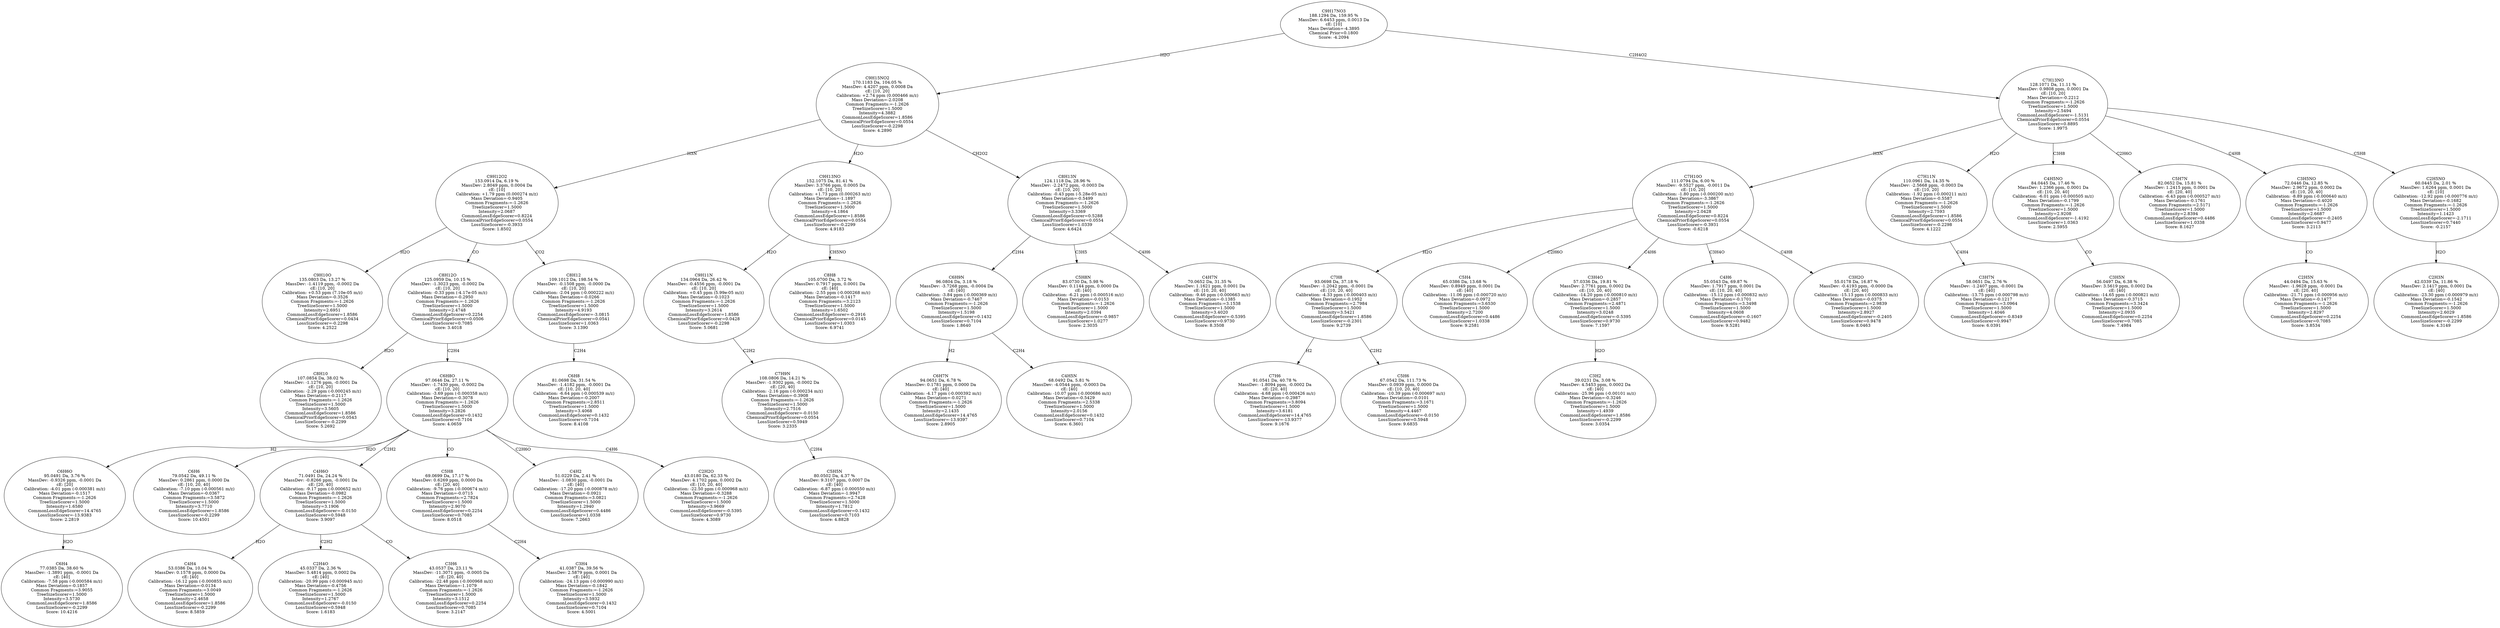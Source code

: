 strict digraph {
v1 [label="C9H10O\n135.0803 Da, 13.27 %\nMassDev: -1.4119 ppm, -0.0002 Da\ncE: [10, 20]\nCalibration: +0.53 ppm (7.10e-05 m/z)\nMass Deviation=-0.3526\nCommon Fragments:=-1.2626\nTreeSizeScorer=1.5000\nIntensity=2.6951\nCommonLossEdgeScorer=1.8586\nChemicalPriorEdgeScorer=0.0434\nLossSizeScorer=-0.2298\nScore: 4.2522"];
v2 [label="C8H10\n107.0854 Da, 38.02 %\nMassDev: -1.1276 ppm, -0.0001 Da\ncE: [10, 20]\nCalibration: -2.29 ppm (-0.000245 m/z)\nMass Deviation=-0.2117\nCommon Fragments:=-1.2626\nTreeSizeScorer=1.5000\nIntensity=3.5605\nCommonLossEdgeScorer=1.8586\nChemicalPriorEdgeScorer=0.0543\nLossSizeScorer=-0.2299\nScore: 5.2692"];
v3 [label="C6H4\n77.0385 Da, 38.60 %\nMassDev: -1.3891 ppm, -0.0001 Da\ncE: [40]\nCalibration: -7.58 ppm (-0.000584 m/z)\nMass Deviation=-0.1857\nCommon Fragments:=3.9055\nTreeSizeScorer=1.5000\nIntensity=3.5730\nCommonLossEdgeScorer=1.8586\nLossSizeScorer=-0.2299\nScore: 10.4216"];
v4 [label="C6H6O\n95.0491 Da, 3.76 %\nMassDev: -0.9326 ppm, -0.0001 Da\ncE: [20]\nCalibration: -4.01 ppm (-0.000381 m/z)\nMass Deviation=-0.1517\nCommon Fragments:=-1.2626\nTreeSizeScorer=1.5000\nIntensity=1.6580\nCommonLossEdgeScorer=14.4765\nLossSizeScorer=-13.9383\nScore: 2.2819"];
v5 [label="C6H6\n79.0542 Da, 49.11 %\nMassDev: 0.2861 ppm, 0.0000 Da\ncE: [10, 20, 40]\nCalibration: -7.10 ppm (-0.000561 m/z)\nMass Deviation=-0.0367\nCommon Fragments:=3.5872\nTreeSizeScorer=1.5000\nIntensity=3.7710\nCommonLossEdgeScorer=1.8586\nLossSizeScorer=-0.2299\nScore: 10.4501"];
v6 [label="C4H4\n53.0386 Da, 10.04 %\nMassDev: 0.1578 ppm, 0.0000 Da\ncE: [40]\nCalibration: -16.12 ppm (-0.000855 m/z)\nMass Deviation=-0.0134\nCommon Fragments:=3.0049\nTreeSizeScorer=1.5000\nIntensity=2.4658\nCommonLossEdgeScorer=1.8586\nLossSizeScorer=-0.2299\nScore: 8.5859"];
v7 [label="C2H4O\n45.0337 Da, 2.36 %\nMassDev: 5.4814 ppm, 0.0002 Da\ncE: [40]\nCalibration: -20.99 ppm (-0.000945 m/z)\nMass Deviation=-0.4756\nCommon Fragments:=-1.2626\nTreeSizeScorer=1.5000\nIntensity=1.2767\nCommonLossEdgeScorer=-0.0150\nLossSizeScorer=0.5948\nScore: 1.6183"];
v8 [label="C3H6\n43.0537 Da, 23.11 %\nMassDev: -11.3071 ppm, -0.0005 Da\ncE: [20, 40]\nCalibration: -22.48 ppm (-0.000968 m/z)\nMass Deviation=-1.1079\nCommon Fragments:=-1.2626\nTreeSizeScorer=1.5000\nIntensity=3.1512\nCommonLossEdgeScorer=0.2254\nLossSizeScorer=0.7085\nScore: 3.2147"];
v9 [label="C4H6O\n71.0491 Da, 24.24 %\nMassDev: -0.8266 ppm, -0.0001 Da\ncE: [20, 40]\nCalibration: -9.17 ppm (-0.000652 m/z)\nMass Deviation=-0.0982\nCommon Fragments:=-1.2626\nTreeSizeScorer=1.5000\nIntensity=3.1906\nCommonLossEdgeScorer=-0.0150\nLossSizeScorer=0.5948\nScore: 3.9097"];
v10 [label="C3H4\n41.0387 Da, 39.56 %\nMassDev: 2.5879 ppm, 0.0001 Da\ncE: [40]\nCalibration: -24.13 ppm (-0.000990 m/z)\nMass Deviation=-0.1842\nCommon Fragments:=-1.2626\nTreeSizeScorer=1.5000\nIntensity=3.5932\nCommonLossEdgeScorer=0.1432\nLossSizeScorer=0.7104\nScore: 4.5001"];
v11 [label="C5H8\n69.0699 Da, 17.17 %\nMassDev: 0.6269 ppm, 0.0000 Da\ncE: [20, 40]\nCalibration: -9.76 ppm (-0.000674 m/z)\nMass Deviation=-0.0715\nCommon Fragments:=2.7824\nTreeSizeScorer=1.5000\nIntensity=2.9070\nCommonLossEdgeScorer=0.2254\nLossSizeScorer=0.7085\nScore: 8.0518"];
v12 [label="C4H2\n51.0229 Da, 2.41 %\nMassDev: -1.0830 ppm, -0.0001 Da\ncE: [40]\nCalibration: -17.20 ppm (-0.000878 m/z)\nMass Deviation=-0.0921\nCommon Fragments:=3.0821\nTreeSizeScorer=1.5000\nIntensity=1.2940\nCommonLossEdgeScorer=0.4486\nLossSizeScorer=1.0338\nScore: 7.2663"];
v13 [label="C2H2O\n43.0180 Da, 62.33 %\nMassDev: 4.1702 ppm, 0.0002 Da\ncE: [10, 20, 40]\nCalibration: -22.50 ppm (-0.000968 m/z)\nMass Deviation=-0.3288\nCommon Fragments:=-1.2626\nTreeSizeScorer=1.5000\nIntensity=3.9669\nCommonLossEdgeScorer=-0.5395\nLossSizeScorer=0.9730\nScore: 4.3089"];
v14 [label="C6H8O\n97.0646 Da, 27.11 %\nMassDev: -1.7430 ppm, -0.0002 Da\ncE: [10, 20]\nCalibration: -3.69 ppm (-0.000358 m/z)\nMass Deviation=-0.3078\nCommon Fragments:=-1.2626\nTreeSizeScorer=1.5000\nIntensity=3.2826\nCommonLossEdgeScorer=0.1432\nLossSizeScorer=0.7104\nScore: 4.0659"];
v15 [label="C8H12O\n125.0959 Da, 10.15 %\nMassDev: -1.3023 ppm, -0.0002 Da\ncE: [10, 20]\nCalibration: -0.33 ppm (-4.17e-05 m/z)\nMass Deviation=-0.2950\nCommon Fragments:=-1.2626\nTreeSizeScorer=1.5000\nIntensity=2.4748\nCommonLossEdgeScorer=0.2254\nChemicalPriorEdgeScorer=0.0506\nLossSizeScorer=0.7085\nScore: 3.4018"];
v16 [label="C6H8\n81.0698 Da, 31.54 %\nMassDev: -1.4182 ppm, -0.0001 Da\ncE: [10, 20, 40]\nCalibration: -6.64 ppm (-0.000539 m/z)\nMass Deviation=-0.2007\nCommon Fragments:=2.8511\nTreeSizeScorer=1.5000\nIntensity=3.4068\nCommonLossEdgeScorer=0.1432\nLossSizeScorer=0.7104\nScore: 8.4108"];
v17 [label="C8H12\n109.1012 Da, 198.54 %\nMassDev: -0.1508 ppm, -0.0000 Da\ncE: [10, 20]\nCalibration: -2.04 ppm (-0.000222 m/z)\nMass Deviation=-0.0266\nCommon Fragments:=-1.2626\nTreeSizeScorer=1.5000\nIntensity=4.9193\nCommonLossEdgeScorer=-3.0815\nChemicalPriorEdgeScorer=0.0541\nLossSizeScorer=1.0363\nScore: 3.1390"];
v18 [label="C9H12O2\n153.0914 Da, 6.19 %\nMassDev: 2.8049 ppm, 0.0004 Da\ncE: [10]\nCalibration: +1.79 ppm (0.000274 m/z)\nMass Deviation=-0.9405\nCommon Fragments:=-1.2626\nTreeSizeScorer=1.5000\nIntensity=2.0687\nCommonLossEdgeScorer=0.8224\nChemicalPriorEdgeScorer=0.0554\nLossSizeScorer=-0.3933\nScore: 1.8502"];
v19 [label="C5H5N\n80.0502 Da, 4.37 %\nMassDev: 9.3107 ppm, 0.0007 Da\ncE: [40]\nCalibration: -6.87 ppm (-0.000550 m/z)\nMass Deviation=-1.9947\nCommon Fragments:=2.7428\nTreeSizeScorer=1.5000\nIntensity=1.7812\nCommonLossEdgeScorer=0.1432\nLossSizeScorer=0.7103\nScore: 4.8828"];
v20 [label="C7H9N\n108.0806 Da, 14.21 %\nMassDev: -1.9302 ppm, -0.0002 Da\ncE: [20, 40]\nCalibration: -2.16 ppm (-0.000234 m/z)\nMass Deviation=-0.3908\nCommon Fragments:=-1.2626\nTreeSizeScorer=1.5000\nIntensity=2.7516\nCommonLossEdgeScorer=-0.0150\nChemicalPriorEdgeScorer=0.0554\nLossSizeScorer=0.5949\nScore: 3.2335"];
v21 [label="C9H11N\n134.0964 Da, 26.42 %\nMassDev: -0.4556 ppm, -0.0001 Da\ncE: [10, 20]\nCalibration: +0.45 ppm (5.99e-05 m/z)\nMass Deviation=-0.1023\nCommon Fragments:=-1.2626\nTreeSizeScorer=1.5000\nIntensity=3.2614\nCommonLossEdgeScorer=1.8586\nChemicalPriorEdgeScorer=0.0428\nLossSizeScorer=-0.2298\nScore: 5.0681"];
v22 [label="C8H8\n105.0700 Da, 3.72 %\nMassDev: 0.7917 ppm, 0.0001 Da\ncE: [40]\nCalibration: -2.55 ppm (-0.000268 m/z)\nMass Deviation=-0.1417\nCommon Fragments:=3.2123\nTreeSizeScorer=1.5000\nIntensity=1.6502\nCommonLossEdgeScorer=-0.2916\nChemicalPriorEdgeScorer=0.0145\nLossSizeScorer=1.0303\nScore: 6.9741"];
v23 [label="C9H13NO\n152.1075 Da, 81.41 %\nMassDev: 3.3766 ppm, 0.0005 Da\ncE: [10, 20]\nCalibration: +1.73 ppm (0.000263 m/z)\nMass Deviation=-1.1897\nCommon Fragments:=-1.2626\nTreeSizeScorer=1.5000\nIntensity=4.1864\nCommonLossEdgeScorer=1.8586\nChemicalPriorEdgeScorer=0.0554\nLossSizeScorer=-0.2299\nScore: 4.9183"];
v24 [label="C6H7N\n94.0651 Da, 6.78 %\nMassDev: 0.1781 ppm, 0.0000 Da\ncE: [40]\nCalibration: -4.17 ppm (-0.000392 m/z)\nMass Deviation=-0.0271\nCommon Fragments:=-1.2626\nTreeSizeScorer=1.5000\nIntensity=2.1435\nCommonLossEdgeScorer=14.4765\nLossSizeScorer=-13.9397\nScore: 2.8905"];
v25 [label="C4H5N\n68.0492 Da, 5.81 %\nMassDev: -4.0544 ppm, -0.0003 Da\ncE: [40]\nCalibration: -10.07 ppm (-0.000686 m/z)\nMass Deviation=-0.5429\nCommon Fragments:=2.5338\nTreeSizeScorer=1.5000\nIntensity=2.0156\nCommonLossEdgeScorer=0.1432\nLossSizeScorer=0.7104\nScore: 6.3601"];
v26 [label="C6H9N\n96.0804 Da, 3.18 %\nMassDev: -3.7268 ppm, -0.0004 Da\ncE: [40]\nCalibration: -3.84 ppm (-0.000369 m/z)\nMass Deviation=-0.7467\nCommon Fragments:=-1.2626\nTreeSizeScorer=1.5000\nIntensity=1.5198\nCommonLossEdgeScorer=0.1432\nLossSizeScorer=0.7104\nScore: 1.8640"];
v27 [label="C5H8N\n83.0730 Da, 5.98 %\nMassDev: 0.1144 ppm, 0.0000 Da\ncE: [40]\nCalibration: -6.21 ppm (-0.000516 m/z)\nMass Deviation=-0.0153\nCommon Fragments:=-1.2626\nTreeSizeScorer=1.5000\nIntensity=2.0394\nCommonLossEdgeScorer=-0.9857\nLossSizeScorer=1.0277\nScore: 2.3035"];
v28 [label="C4H7N\n70.0652 Da, 31.35 %\nMassDev: 1.1621 ppm, 0.0001 Da\ncE: [10, 20, 40]\nCalibration: -9.46 ppm (-0.000663 m/z)\nMass Deviation=-0.1385\nCommon Fragments:=3.1538\nTreeSizeScorer=1.5000\nIntensity=3.4020\nCommonLossEdgeScorer=-0.5395\nLossSizeScorer=0.9730\nScore: 8.3508"];
v29 [label="C8H13N\n124.1118 Da, 28.96 %\nMassDev: -2.2472 ppm, -0.0003 Da\ncE: [10, 20]\nCalibration: -0.43 ppm (-5.28e-05 m/z)\nMass Deviation=-0.5499\nCommon Fragments:=-1.2626\nTreeSizeScorer=1.5000\nIntensity=3.3369\nCommonLossEdgeScorer=0.5288\nChemicalPriorEdgeScorer=0.0554\nLossSizeScorer=1.0339\nScore: 4.6424"];
v30 [label="C9H15NO2\n170.1183 Da, 104.05 %\nMassDev: 4.4207 ppm, 0.0008 Da\ncE: [10, 20]\nCalibration: +2.74 ppm (0.000466 m/z)\nMass Deviation=-2.0208\nCommon Fragments:=-1.2626\nTreeSizeScorer=1.5000\nIntensity=4.3882\nCommonLossEdgeScorer=1.8586\nChemicalPriorEdgeScorer=0.0554\nLossSizeScorer=-0.2298\nScore: 4.2890"];
v31 [label="C7H6\n91.0541 Da, 40.78 %\nMassDev: -1.8094 ppm, -0.0002 Da\ncE: [20, 40]\nCalibration: -4.68 ppm (-0.000426 m/z)\nMass Deviation=-0.2987\nCommon Fragments:=3.8094\nTreeSizeScorer=1.5000\nIntensity=3.6181\nCommonLossEdgeScorer=14.4765\nLossSizeScorer=-13.9377\nScore: 9.1676"];
v32 [label="C5H6\n67.0542 Da, 111.73 %\nMassDev: 0.0939 ppm, 0.0000 Da\ncE: [10, 20, 40]\nCalibration: -10.39 ppm (-0.000697 m/z)\nMass Deviation=-0.0101\nCommon Fragments:=3.1671\nTreeSizeScorer=1.5000\nIntensity=4.4467\nCommonLossEdgeScorer=-0.0150\nLossSizeScorer=0.5948\nScore: 9.6835"];
v33 [label="C7H8\n93.0698 Da, 37.18 %\nMassDev: -1.2042 ppm, -0.0001 Da\ncE: [10, 20, 40]\nCalibration: -4.33 ppm (-0.000403 m/z)\nMass Deviation=-0.1952\nCommon Fragments:=2.7984\nTreeSizeScorer=1.5000\nIntensity=3.5421\nCommonLossEdgeScorer=1.8586\nLossSizeScorer=-0.2301\nScore: 9.2739"];
v34 [label="C5H4\n65.0386 Da, 13.68 %\nMassDev: 0.8949 ppm, 0.0001 Da\ncE: [40]\nCalibration: -11.06 ppm (-0.000720 m/z)\nMass Deviation=-0.0972\nCommon Fragments:=3.6530\nTreeSizeScorer=1.5000\nIntensity=2.7200\nCommonLossEdgeScorer=0.4486\nLossSizeScorer=1.0338\nScore: 9.2581"];
v35 [label="C3H2\n39.0231 Da, 3.08 %\nMassDev: 4.5453 ppm, 0.0002 Da\ncE: [40]\nCalibration: -25.96 ppm (-0.00101 m/z)\nMass Deviation=-0.3246\nCommon Fragments:=-1.2626\nTreeSizeScorer=1.5000\nIntensity=1.4939\nCommonLossEdgeScorer=1.8586\nLossSizeScorer=-0.2299\nScore: 3.0354"];
v36 [label="C3H4O\n57.0336 Da, 19.81 %\nMassDev: 2.7761 ppm, 0.0002 Da\ncE: [10, 20, 40]\nCalibration: -14.20 ppm (-0.000810 m/z)\nMass Deviation=-0.2857\nCommon Fragments:=2.4871\nTreeSizeScorer=1.5000\nIntensity=3.0248\nCommonLossEdgeScorer=-0.5395\nLossSizeScorer=0.9730\nScore: 7.1597"];
v37 [label="C4H6\n55.0543 Da, 69.87 %\nMassDev: 1.7917 ppm, 0.0001 Da\ncE: [10, 20, 40]\nCalibration: -15.12 ppm (-0.000832 m/z)\nMass Deviation=-0.1701\nCommon Fragments:=3.3498\nTreeSizeScorer=1.5000\nIntensity=4.0608\nCommonLossEdgeScorer=-0.1607\nLossSizeScorer=0.9482\nScore: 9.5281"];
v38 [label="C3H2O\n55.0178 Da, 16.87 %\nMassDev: -0.4193 ppm, -0.0000 Da\ncE: [20, 40]\nCalibration: -15.13 ppm (-0.000833 m/z)\nMass Deviation=-0.0375\nCommon Fragments:=2.9839\nTreeSizeScorer=1.5000\nIntensity=2.8927\nCommonLossEdgeScorer=-0.2405\nLossSizeScorer=0.9478\nScore: 8.0463"];
v39 [label="C7H10O\n111.0794 Da, 6.00 %\nMassDev: -9.5527 ppm, -0.0011 Da\ncE: [10, 20]\nCalibration: -1.80 ppm (-0.000200 m/z)\nMass Deviation=-3.3867\nCommon Fragments:=-1.2626\nTreeSizeScorer=1.5000\nIntensity=2.0428\nCommonLossEdgeScorer=0.8224\nChemicalPriorEdgeScorer=0.0554\nLossSizeScorer=-0.3931\nScore: -0.6218"];
v40 [label="C3H7N\n58.0651 Da, 2.76 %\nMassDev: -1.2407 ppm, -0.0001 Da\ncE: [40]\nCalibration: -13.75 ppm (-0.000798 m/z)\nMass Deviation=-0.1217\nCommon Fragments:=3.0964\nTreeSizeScorer=1.5000\nIntensity=1.4046\nCommonLossEdgeScorer=-0.8349\nLossSizeScorer=0.9947\nScore: 6.0391"];
v41 [label="C7H11N\n110.0961 Da, 14.35 %\nMassDev: -2.5668 ppm, -0.0003 Da\ncE: [10, 20]\nCalibration: -1.92 ppm (-0.000211 m/z)\nMass Deviation=-0.5587\nCommon Fragments:=-1.2626\nTreeSizeScorer=1.5000\nIntensity=2.7593\nCommonLossEdgeScorer=1.8586\nChemicalPriorEdgeScorer=0.0554\nLossSizeScorer=-0.2298\nScore: 4.1222"];
v42 [label="C3H5N\n56.0497 Da, 6.38 %\nMassDev: 3.5619 ppm, 0.0002 Da\ncE: [40]\nCalibration: -14.65 ppm (-0.000821 m/z)\nMass Deviation=-0.3715\nCommon Fragments:=3.3424\nTreeSizeScorer=1.5000\nIntensity=2.0935\nCommonLossEdgeScorer=0.2254\nLossSizeScorer=0.7085\nScore: 7.4984"];
v43 [label="C4H5NO\n84.0445 Da, 17.46 %\nMassDev: 1.2366 ppm, 0.0001 Da\ncE: [10, 20, 40]\nCalibration: -6.01 ppm (-0.000505 m/z)\nMass Deviation=-0.1799\nCommon Fragments:=-1.2626\nTreeSizeScorer=1.5000\nIntensity=2.9208\nCommonLossEdgeScorer=-1.4192\nLossSizeScorer=1.0363\nScore: 2.5955"];
v44 [label="C5H7N\n82.0652 Da, 15.81 %\nMassDev: 1.2415 ppm, 0.0001 Da\ncE: [20, 40]\nCalibration: -6.43 ppm (-0.000527 m/z)\nMass Deviation=-0.1761\nCommon Fragments:=2.5171\nTreeSizeScorer=1.5000\nIntensity=2.8394\nCommonLossEdgeScorer=0.4486\nLossSizeScorer=1.0338\nScore: 8.1627"];
v45 [label="C2H5N\n44.0494 Da, 15.63 %\nMassDev: -1.9628 ppm, -0.0001 Da\ncE: [20, 40]\nCalibration: -21.71 ppm (-0.000956 m/z)\nMass Deviation=-0.1477\nCommon Fragments:=-1.2626\nTreeSizeScorer=1.5000\nIntensity=2.8297\nCommonLossEdgeScorer=0.2254\nLossSizeScorer=0.7085\nScore: 3.8534"];
v46 [label="C3H5NO\n72.0446 Da, 12.85 %\nMassDev: 2.9672 ppm, 0.0002 Da\ncE: [10, 20, 40]\nCalibration: -8.89 ppm (-0.000640 m/z)\nMass Deviation=-0.4020\nCommon Fragments:=-1.2626\nTreeSizeScorer=1.5000\nIntensity=2.6687\nCommonLossEdgeScorer=-0.2405\nLossSizeScorer=0.9477\nScore: 3.2113"];
v47 [label="C2H3N\n42.0339 Da, 11.86 %\nMassDev: 2.1417 ppm, 0.0001 Da\ncE: [40]\nCalibration: -23.30 ppm (-0.000979 m/z)\nMass Deviation=-0.1542\nCommon Fragments:=-1.2626\nTreeSizeScorer=1.5000\nIntensity=2.6029\nCommonLossEdgeScorer=1.8586\nLossSizeScorer=-0.2299\nScore: 4.3149"];
v48 [label="C2H5NO\n60.0445 Da, 2.01 %\nMassDev: 1.6264 ppm, 0.0001 Da\ncE: [10]\nCalibration: -12.92 ppm (-0.000776 m/z)\nMass Deviation=-0.1682\nCommon Fragments:=-1.2626\nTreeSizeScorer=1.5000\nIntensity=1.1423\nCommonLossEdgeScorer=-2.1711\nLossSizeScorer=0.7440\nScore: -0.2157"];
v49 [label="C7H13NO\n128.1071 Da, 11.11 %\nMassDev: 0.9808 ppm, 0.0001 Da\ncE: [10, 20]\nMass Deviation=-0.2212\nCommon Fragments:=-1.2626\nTreeSizeScorer=1.5000\nIntensity=2.5494\nCommonLossEdgeScorer=-1.5131\nChemicalPriorEdgeScorer=0.0554\nLossSizeScorer=0.8895\nScore: 1.9975"];
v50 [label="C9H17NO3\n188.1294 Da, 159.95 %\nMassDev: 6.6453 ppm, 0.0013 Da\ncE: [10]\nMass Deviation=-4.3895\nChemical Prior=0.1800\nScore: -4.2094"];
v18 -> v1 [label="H2O"];
v15 -> v2 [label="H2O"];
v4 -> v3 [label="H2O"];
v14 -> v4 [label="H2"];
v14 -> v5 [label="H2O"];
v9 -> v6 [label="H2O"];
v9 -> v7 [label="C2H2"];
v9 -> v8 [label="CO"];
v14 -> v9 [label="C2H2"];
v11 -> v10 [label="C2H4"];
v14 -> v11 [label="CO"];
v14 -> v12 [label="C2H6O"];
v14 -> v13 [label="C4H6"];
v15 -> v14 [label="C2H4"];
v18 -> v15 [label="CO"];
v17 -> v16 [label="C2H4"];
v18 -> v17 [label="CO2"];
v30 -> v18 [label="H3N"];
v20 -> v19 [label="C2H4"];
v21 -> v20 [label="C2H2"];
v23 -> v21 [label="H2O"];
v23 -> v22 [label="CH5NO"];
v30 -> v23 [label="H2O"];
v26 -> v24 [label="H2"];
v26 -> v25 [label="C2H4"];
v29 -> v26 [label="C2H4"];
v29 -> v27 [label="C3H5"];
v29 -> v28 [label="C4H6"];
v30 -> v29 [label="CH2O2"];
v50 -> v30 [label="H2O"];
v33 -> v31 [label="H2"];
v33 -> v32 [label="C2H2"];
v39 -> v33 [label="H2O"];
v39 -> v34 [label="C2H6O"];
v36 -> v35 [label="H2O"];
v39 -> v36 [label="C4H6"];
v39 -> v37 [label="C3H4O"];
v39 -> v38 [label="C4H8"];
v49 -> v39 [label="H3N"];
v41 -> v40 [label="C4H4"];
v49 -> v41 [label="H2O"];
v43 -> v42 [label="CO"];
v49 -> v43 [label="C3H8"];
v49 -> v44 [label="C2H6O"];
v46 -> v45 [label="CO"];
v49 -> v46 [label="C4H8"];
v48 -> v47 [label="H2O"];
v49 -> v48 [label="C5H8"];
v50 -> v49 [label="C2H4O2"];
}